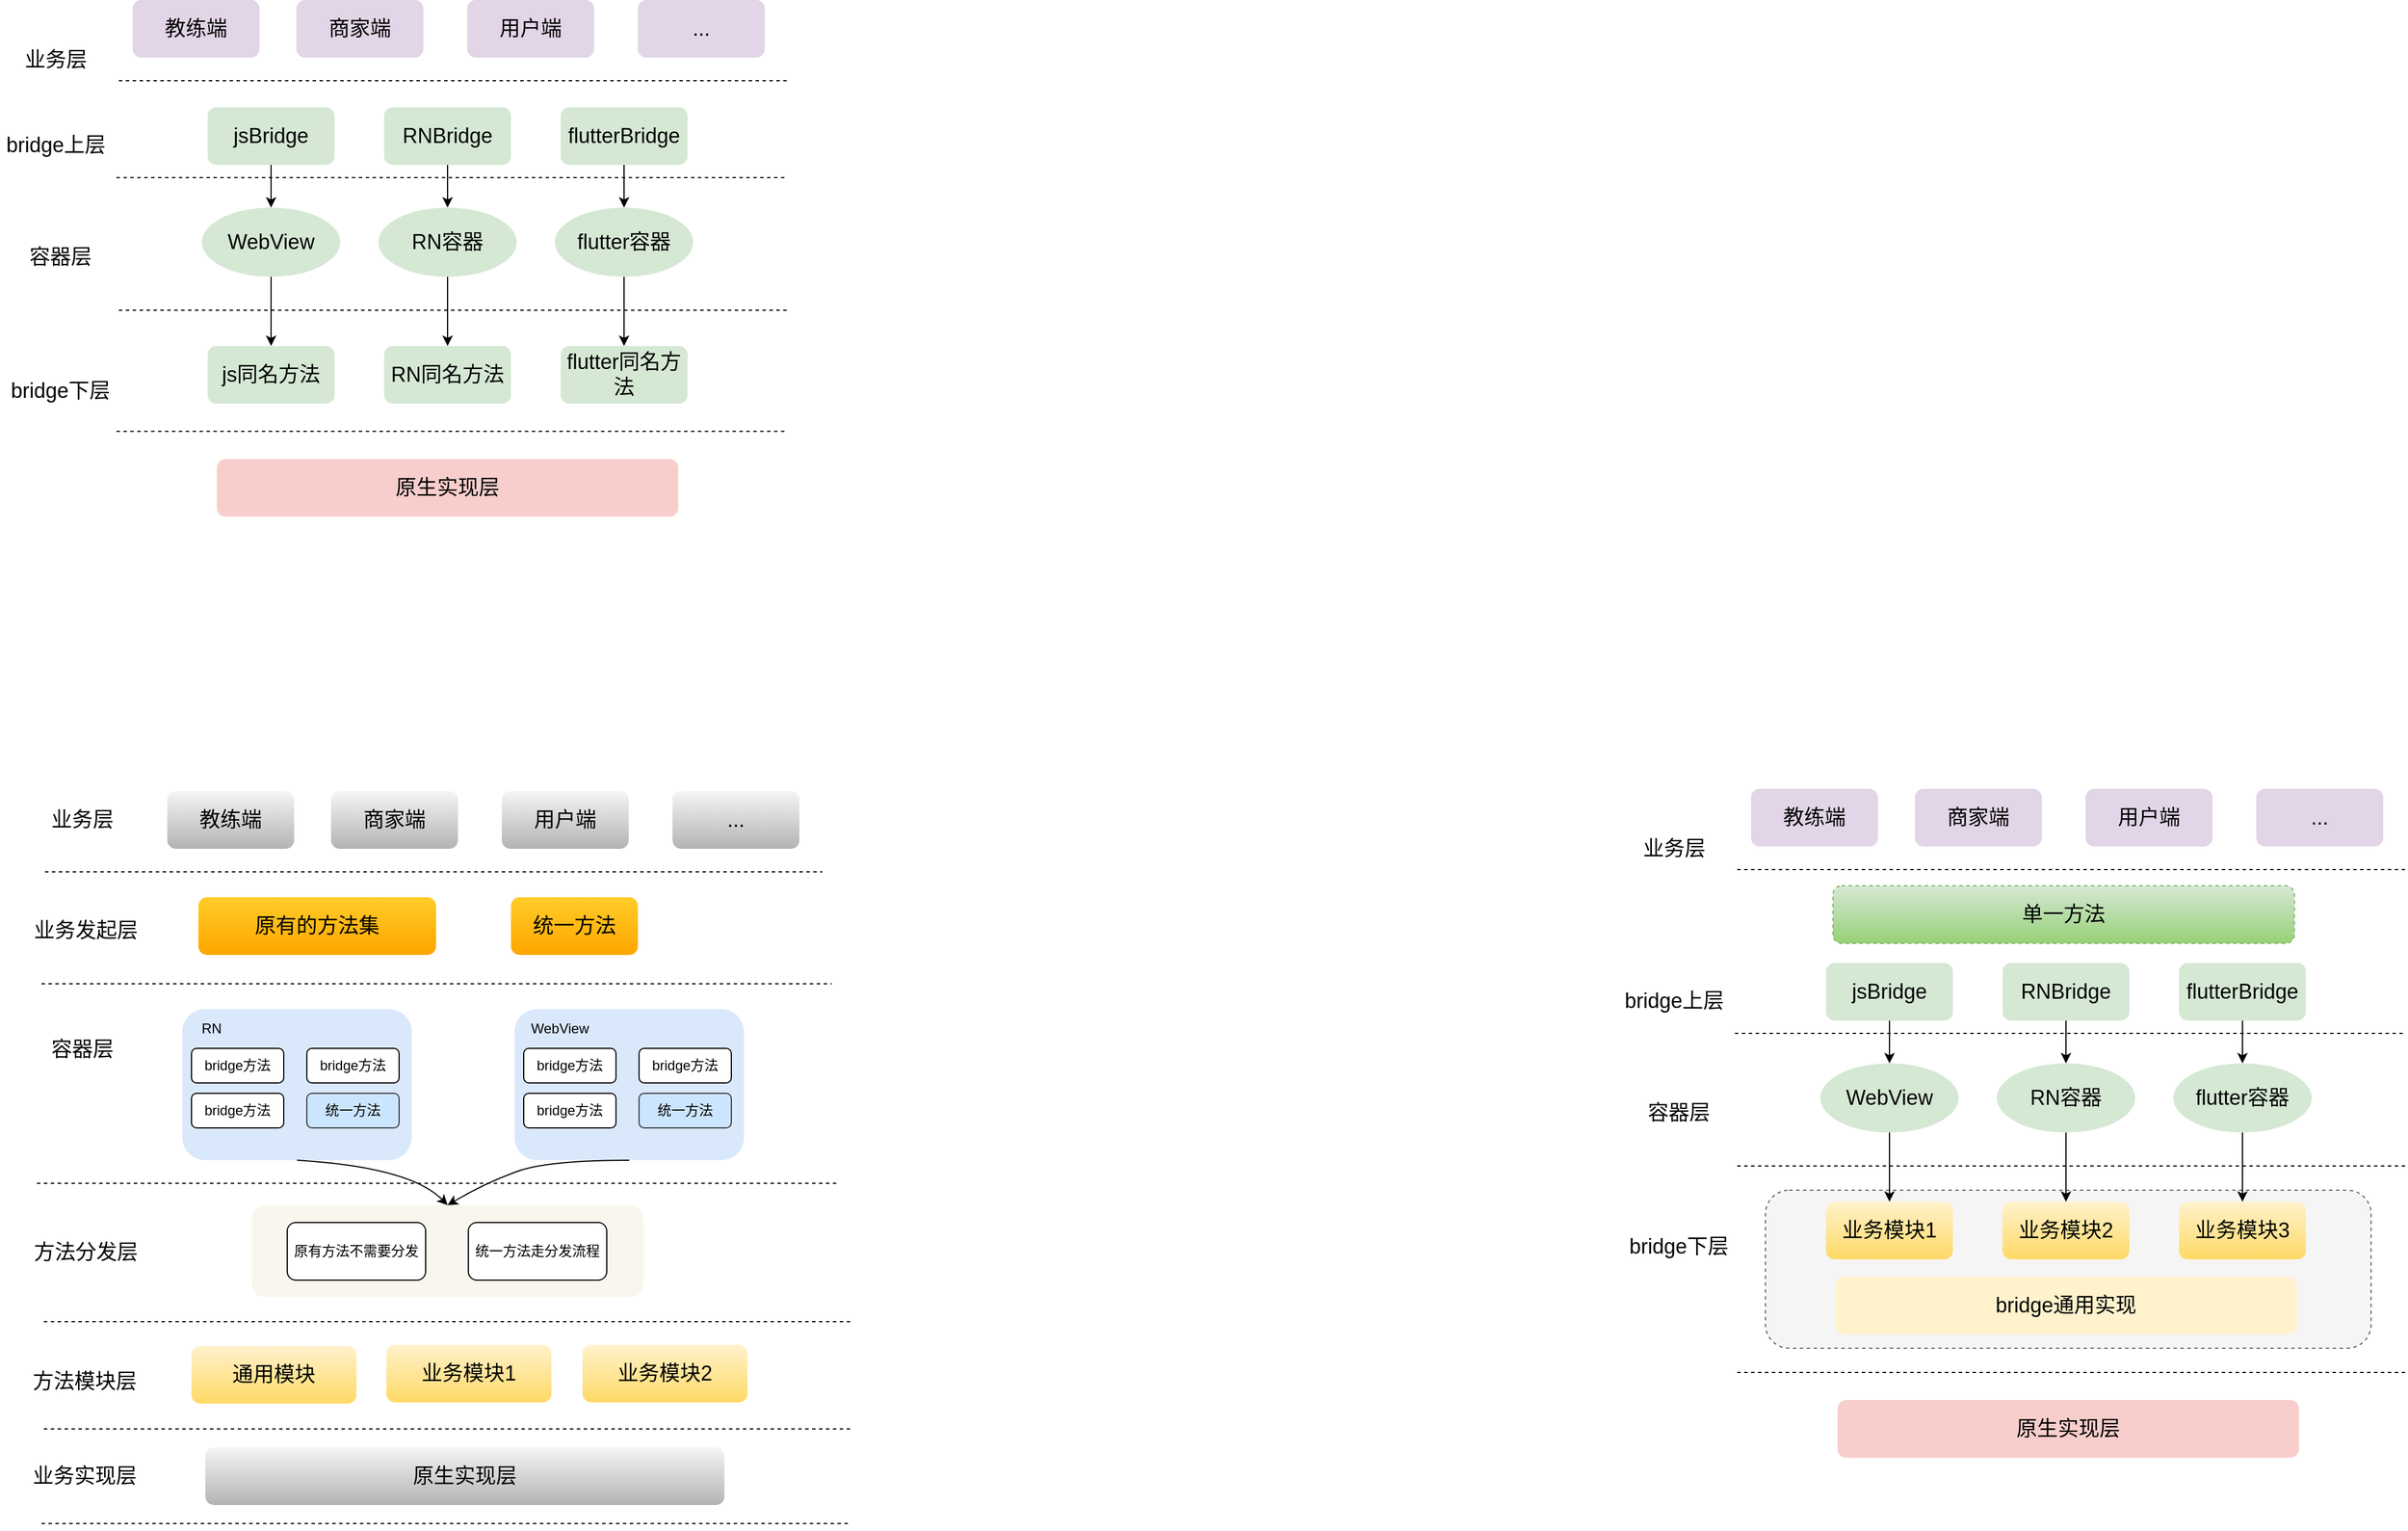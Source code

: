 <mxfile version="16.2.2" type="github" pages="3">
  <diagram id="u__dcUEoVm3xyo9EvBLi" name="第 1 页">
    <mxGraphModel dx="1186" dy="773" grid="0" gridSize="10" guides="1" tooltips="1" connect="1" arrows="1" fold="1" page="1" pageScale="1" pageWidth="3300" pageHeight="2339" math="0" shadow="0">
      <root>
        <mxCell id="0" />
        <mxCell id="1" parent="0" />
        <mxCell id="aqSKvSmFhZGV5VUTu-hm-1" value="" style="line;strokeWidth=1;html=1;dashed=1;" parent="1" vertex="1">
          <mxGeometry x="350" y="178" width="580" height="10" as="geometry" />
        </mxCell>
        <mxCell id="aqSKvSmFhZGV5VUTu-hm-2" value="业务层" style="text;html=1;align=center;verticalAlign=middle;resizable=0;points=[];autosize=1;strokeColor=none;fillColor=none;fontSize=18;" parent="1" vertex="1">
          <mxGeometry x="260" y="150" width="70" height="30" as="geometry" />
        </mxCell>
        <mxCell id="aqSKvSmFhZGV5VUTu-hm-4" value="教练端" style="rounded=1;whiteSpace=wrap;html=1;dashed=1;fontSize=18;strokeWidth=1;strokeColor=none;fillColor=#e1d5e7;" parent="1" vertex="1">
          <mxGeometry x="362" y="113" width="110" height="50" as="geometry" />
        </mxCell>
        <mxCell id="aqSKvSmFhZGV5VUTu-hm-7" value="商家端" style="rounded=1;whiteSpace=wrap;html=1;dashed=1;fontSize=18;strokeWidth=1;strokeColor=none;fillColor=#e1d5e7;" parent="1" vertex="1">
          <mxGeometry x="504" y="113" width="110" height="50" as="geometry" />
        </mxCell>
        <mxCell id="aqSKvSmFhZGV5VUTu-hm-8" value="用户端" style="rounded=1;whiteSpace=wrap;html=1;dashed=1;fontSize=18;strokeWidth=1;strokeColor=none;fillColor=#e1d5e7;" parent="1" vertex="1">
          <mxGeometry x="652" y="113" width="110" height="50" as="geometry" />
        </mxCell>
        <mxCell id="aqSKvSmFhZGV5VUTu-hm-11" value="..." style="rounded=1;whiteSpace=wrap;html=1;dashed=1;fontSize=18;strokeWidth=1;strokeColor=none;fillColor=#e1d5e7;" parent="1" vertex="1">
          <mxGeometry x="800" y="113" width="110" height="50" as="geometry" />
        </mxCell>
        <mxCell id="aqSKvSmFhZGV5VUTu-hm-12" value="bridge上层" style="text;html=1;align=center;verticalAlign=middle;resizable=0;points=[];autosize=1;strokeColor=none;fillColor=none;fontSize=18;" parent="1" vertex="1">
          <mxGeometry x="247" y="226" width="96" height="26" as="geometry" />
        </mxCell>
        <mxCell id="aqSKvSmFhZGV5VUTu-hm-13" value="" style="line;strokeWidth=1;html=1;dashed=1;" parent="1" vertex="1">
          <mxGeometry x="348" y="262" width="580" height="10" as="geometry" />
        </mxCell>
        <mxCell id="aqSKvSmFhZGV5VUTu-hm-23" value="" style="edgeStyle=orthogonalEdgeStyle;rounded=0;orthogonalLoop=1;jettySize=auto;html=1;fontSize=18;startArrow=none;startFill=0;" parent="1" source="aqSKvSmFhZGV5VUTu-hm-19" target="aqSKvSmFhZGV5VUTu-hm-22" edge="1">
          <mxGeometry relative="1" as="geometry" />
        </mxCell>
        <mxCell id="aqSKvSmFhZGV5VUTu-hm-19" value="jsBridge" style="rounded=1;whiteSpace=wrap;html=1;dashed=1;fontSize=18;strokeWidth=1;strokeColor=none;fillColor=#d5e8d4;" parent="1" vertex="1">
          <mxGeometry x="427" y="206" width="110" height="50" as="geometry" />
        </mxCell>
        <mxCell id="aqSKvSmFhZGV5VUTu-hm-26" value="" style="edgeStyle=orthogonalEdgeStyle;rounded=0;orthogonalLoop=1;jettySize=auto;html=1;fontSize=18;startArrow=none;startFill=0;" parent="1" source="aqSKvSmFhZGV5VUTu-hm-20" target="aqSKvSmFhZGV5VUTu-hm-25" edge="1">
          <mxGeometry relative="1" as="geometry" />
        </mxCell>
        <mxCell id="aqSKvSmFhZGV5VUTu-hm-20" value="RNBridge" style="rounded=1;whiteSpace=wrap;html=1;dashed=1;fontSize=18;strokeWidth=1;strokeColor=none;fillColor=#d5e8d4;" parent="1" vertex="1">
          <mxGeometry x="580" y="206" width="110" height="50" as="geometry" />
        </mxCell>
        <mxCell id="aqSKvSmFhZGV5VUTu-hm-28" value="" style="edgeStyle=orthogonalEdgeStyle;rounded=0;orthogonalLoop=1;jettySize=auto;html=1;fontSize=18;startArrow=none;startFill=0;" parent="1" source="aqSKvSmFhZGV5VUTu-hm-21" target="aqSKvSmFhZGV5VUTu-hm-27" edge="1">
          <mxGeometry relative="1" as="geometry" />
        </mxCell>
        <mxCell id="aqSKvSmFhZGV5VUTu-hm-21" value="flutterBridge" style="rounded=1;whiteSpace=wrap;html=1;dashed=1;fontSize=18;strokeWidth=1;strokeColor=none;fillColor=#d5e8d4;" parent="1" vertex="1">
          <mxGeometry x="733" y="206" width="110" height="50" as="geometry" />
        </mxCell>
        <mxCell id="aqSKvSmFhZGV5VUTu-hm-36" value="" style="edgeStyle=orthogonalEdgeStyle;rounded=0;orthogonalLoop=1;jettySize=auto;html=1;fontSize=18;startArrow=none;startFill=0;" parent="1" source="aqSKvSmFhZGV5VUTu-hm-22" target="aqSKvSmFhZGV5VUTu-hm-34" edge="1">
          <mxGeometry relative="1" as="geometry" />
        </mxCell>
        <mxCell id="aqSKvSmFhZGV5VUTu-hm-22" value="WebView" style="ellipse;whiteSpace=wrap;html=1;fontSize=18;fillColor=#d5e8d4;strokeColor=none;rounded=1;dashed=1;strokeWidth=1;" parent="1" vertex="1">
          <mxGeometry x="422" y="293" width="120" height="60" as="geometry" />
        </mxCell>
        <mxCell id="aqSKvSmFhZGV5VUTu-hm-42" value="" style="edgeStyle=orthogonalEdgeStyle;rounded=0;orthogonalLoop=1;jettySize=auto;html=1;fontSize=18;startArrow=none;startFill=0;" parent="1" source="aqSKvSmFhZGV5VUTu-hm-25" target="aqSKvSmFhZGV5VUTu-hm-39" edge="1">
          <mxGeometry relative="1" as="geometry" />
        </mxCell>
        <mxCell id="aqSKvSmFhZGV5VUTu-hm-25" value="RN容器" style="ellipse;whiteSpace=wrap;html=1;fontSize=18;fillColor=#d5e8d4;strokeColor=none;rounded=1;dashed=1;strokeWidth=1;" parent="1" vertex="1">
          <mxGeometry x="575" y="293" width="120" height="60" as="geometry" />
        </mxCell>
        <mxCell id="aqSKvSmFhZGV5VUTu-hm-44" value="" style="edgeStyle=orthogonalEdgeStyle;rounded=0;orthogonalLoop=1;jettySize=auto;html=1;fontSize=18;startArrow=none;startFill=0;" parent="1" source="aqSKvSmFhZGV5VUTu-hm-27" target="aqSKvSmFhZGV5VUTu-hm-43" edge="1">
          <mxGeometry relative="1" as="geometry" />
        </mxCell>
        <mxCell id="aqSKvSmFhZGV5VUTu-hm-27" value="flutter容器" style="ellipse;whiteSpace=wrap;html=1;fontSize=18;fillColor=#d5e8d4;strokeColor=none;rounded=1;dashed=1;strokeWidth=1;" parent="1" vertex="1">
          <mxGeometry x="728" y="293" width="120" height="60" as="geometry" />
        </mxCell>
        <mxCell id="aqSKvSmFhZGV5VUTu-hm-29" value="" style="line;strokeWidth=1;html=1;dashed=1;" parent="1" vertex="1">
          <mxGeometry x="350" y="377" width="580" height="10" as="geometry" />
        </mxCell>
        <mxCell id="aqSKvSmFhZGV5VUTu-hm-30" value="容器层" style="text;html=1;align=center;verticalAlign=middle;resizable=0;points=[];autosize=1;strokeColor=none;fillColor=none;fontSize=18;" parent="1" vertex="1">
          <mxGeometry x="267" y="323" width="64" height="26" as="geometry" />
        </mxCell>
        <mxCell id="aqSKvSmFhZGV5VUTu-hm-32" value="bridge下层" style="text;html=1;align=center;verticalAlign=middle;resizable=0;points=[];autosize=1;strokeColor=none;fillColor=none;fontSize=18;" parent="1" vertex="1">
          <mxGeometry x="251" y="439" width="96" height="26" as="geometry" />
        </mxCell>
        <mxCell id="aqSKvSmFhZGV5VUTu-hm-33" value="" style="line;strokeWidth=1;html=1;dashed=1;" parent="1" vertex="1">
          <mxGeometry x="348" y="482" width="580" height="10" as="geometry" />
        </mxCell>
        <mxCell id="aqSKvSmFhZGV5VUTu-hm-34" value="js同名方法" style="rounded=1;whiteSpace=wrap;html=1;dashed=1;fontSize=18;strokeWidth=1;strokeColor=none;fillColor=#d5e8d4;" parent="1" vertex="1">
          <mxGeometry x="427" y="413" width="110" height="50" as="geometry" />
        </mxCell>
        <mxCell id="aqSKvSmFhZGV5VUTu-hm-39" value="RN同名方法" style="rounded=1;whiteSpace=wrap;html=1;dashed=1;fontSize=18;strokeWidth=1;strokeColor=none;fillColor=#d5e8d4;" parent="1" vertex="1">
          <mxGeometry x="580" y="413" width="110" height="50" as="geometry" />
        </mxCell>
        <mxCell id="aqSKvSmFhZGV5VUTu-hm-43" value="flutter同名方法" style="rounded=1;whiteSpace=wrap;html=1;dashed=1;fontSize=18;strokeWidth=1;strokeColor=none;fillColor=#d5e8d4;" parent="1" vertex="1">
          <mxGeometry x="733" y="413" width="110" height="50" as="geometry" />
        </mxCell>
        <mxCell id="aqSKvSmFhZGV5VUTu-hm-45" value="原生实现层" style="rounded=1;whiteSpace=wrap;html=1;dashed=1;fontSize=18;strokeWidth=1;strokeColor=none;fillColor=#f8cecc;" parent="1" vertex="1">
          <mxGeometry x="435" y="511" width="400" height="50" as="geometry" />
        </mxCell>
        <mxCell id="aqSKvSmFhZGV5VUTu-hm-46" value="" style="line;strokeWidth=1;html=1;dashed=1;" parent="1" vertex="1">
          <mxGeometry x="286" y="864" width="674" height="10" as="geometry" />
        </mxCell>
        <mxCell id="aqSKvSmFhZGV5VUTu-hm-47" value="业务层" style="text;html=1;align=center;verticalAlign=middle;resizable=0;points=[];autosize=1;strokeColor=none;fillColor=none;fontSize=18;" parent="1" vertex="1">
          <mxGeometry x="283" y="809" width="70" height="30" as="geometry" />
        </mxCell>
        <mxCell id="aqSKvSmFhZGV5VUTu-hm-48" value="教练端" style="rounded=1;whiteSpace=wrap;html=1;dashed=1;fontSize=18;strokeWidth=1;strokeColor=none;fillColor=#f5f5f5;gradientColor=#b3b3b3;" parent="1" vertex="1">
          <mxGeometry x="392" y="799" width="110" height="50" as="geometry" />
        </mxCell>
        <mxCell id="aqSKvSmFhZGV5VUTu-hm-49" value="商家端" style="rounded=1;whiteSpace=wrap;html=1;dashed=1;fontSize=18;strokeWidth=1;strokeColor=none;fillColor=#f5f5f5;gradientColor=#b3b3b3;" parent="1" vertex="1">
          <mxGeometry x="534" y="799" width="110" height="50" as="geometry" />
        </mxCell>
        <mxCell id="aqSKvSmFhZGV5VUTu-hm-50" value="用户端" style="rounded=1;whiteSpace=wrap;html=1;dashed=1;fontSize=18;strokeWidth=1;strokeColor=none;fillColor=#f5f5f5;gradientColor=#b3b3b3;" parent="1" vertex="1">
          <mxGeometry x="682" y="799" width="110" height="50" as="geometry" />
        </mxCell>
        <mxCell id="aqSKvSmFhZGV5VUTu-hm-51" value="..." style="rounded=1;whiteSpace=wrap;html=1;dashed=1;fontSize=18;strokeWidth=1;strokeColor=none;fillColor=#f5f5f5;gradientColor=#b3b3b3;" parent="1" vertex="1">
          <mxGeometry x="830" y="799" width="110" height="50" as="geometry" />
        </mxCell>
        <mxCell id="aqSKvSmFhZGV5VUTu-hm-66" value="" style="line;strokeWidth=1;html=1;dashed=1;" parent="1" vertex="1">
          <mxGeometry x="279" y="1134" width="693" height="10" as="geometry" />
        </mxCell>
        <mxCell id="aqSKvSmFhZGV5VUTu-hm-69" value="" style="line;strokeWidth=1;html=1;dashed=1;" parent="1" vertex="1">
          <mxGeometry x="285" y="1254" width="700" height="10" as="geometry" />
        </mxCell>
        <mxCell id="7jIZpGiQkFUZXm-IQ5wy-1" value="" style="rounded=1;whiteSpace=wrap;html=1;dashed=1;fontSize=18;strokeWidth=1;fillColor=#f5f5f5;strokeColor=#666666;fontColor=#333333;" parent="1" vertex="1">
          <mxGeometry x="1777.5" y="1145" width="525" height="137" as="geometry" />
        </mxCell>
        <mxCell id="7jIZpGiQkFUZXm-IQ5wy-2" value="" style="line;strokeWidth=1;html=1;dashed=1;" parent="1" vertex="1">
          <mxGeometry x="1753" y="862" width="580" height="10" as="geometry" />
        </mxCell>
        <mxCell id="7jIZpGiQkFUZXm-IQ5wy-3" value="业务层" style="text;html=1;align=center;verticalAlign=middle;resizable=0;points=[];autosize=1;strokeColor=none;fillColor=none;fontSize=18;" parent="1" vertex="1">
          <mxGeometry x="1663" y="834" width="70" height="30" as="geometry" />
        </mxCell>
        <mxCell id="7jIZpGiQkFUZXm-IQ5wy-4" value="教练端" style="rounded=1;whiteSpace=wrap;html=1;dashed=1;fontSize=18;strokeWidth=1;strokeColor=none;fillColor=#e1d5e7;" parent="1" vertex="1">
          <mxGeometry x="1765" y="797" width="110" height="50" as="geometry" />
        </mxCell>
        <mxCell id="7jIZpGiQkFUZXm-IQ5wy-5" value="商家端" style="rounded=1;whiteSpace=wrap;html=1;dashed=1;fontSize=18;strokeWidth=1;strokeColor=none;fillColor=#e1d5e7;" parent="1" vertex="1">
          <mxGeometry x="1907" y="797" width="110" height="50" as="geometry" />
        </mxCell>
        <mxCell id="7jIZpGiQkFUZXm-IQ5wy-6" value="用户端" style="rounded=1;whiteSpace=wrap;html=1;dashed=1;fontSize=18;strokeWidth=1;strokeColor=none;fillColor=#e1d5e7;" parent="1" vertex="1">
          <mxGeometry x="2055" y="797" width="110" height="50" as="geometry" />
        </mxCell>
        <mxCell id="7jIZpGiQkFUZXm-IQ5wy-7" value="..." style="rounded=1;whiteSpace=wrap;html=1;dashed=1;fontSize=18;strokeWidth=1;strokeColor=none;fillColor=#e1d5e7;" parent="1" vertex="1">
          <mxGeometry x="2203" y="797" width="110" height="50" as="geometry" />
        </mxCell>
        <mxCell id="7jIZpGiQkFUZXm-IQ5wy-8" value="bridge上层" style="text;html=1;align=center;verticalAlign=middle;resizable=0;points=[];autosize=1;strokeColor=none;fillColor=none;fontSize=18;" parent="1" vertex="1">
          <mxGeometry x="1650" y="968" width="96" height="26" as="geometry" />
        </mxCell>
        <mxCell id="7jIZpGiQkFUZXm-IQ5wy-9" value="" style="line;strokeWidth=1;html=1;dashed=1;" parent="1" vertex="1">
          <mxGeometry x="1751" y="1004" width="580" height="10" as="geometry" />
        </mxCell>
        <mxCell id="7jIZpGiQkFUZXm-IQ5wy-10" value="" style="edgeStyle=orthogonalEdgeStyle;rounded=0;orthogonalLoop=1;jettySize=auto;html=1;fontSize=18;startArrow=none;startFill=0;" parent="1" source="7jIZpGiQkFUZXm-IQ5wy-11" target="7jIZpGiQkFUZXm-IQ5wy-17" edge="1">
          <mxGeometry relative="1" as="geometry" />
        </mxCell>
        <mxCell id="7jIZpGiQkFUZXm-IQ5wy-11" value="jsBridge" style="rounded=1;whiteSpace=wrap;html=1;dashed=1;fontSize=18;strokeWidth=1;strokeColor=none;fillColor=#d5e8d4;" parent="1" vertex="1">
          <mxGeometry x="1830" y="948" width="110" height="50" as="geometry" />
        </mxCell>
        <mxCell id="7jIZpGiQkFUZXm-IQ5wy-12" value="" style="edgeStyle=orthogonalEdgeStyle;rounded=0;orthogonalLoop=1;jettySize=auto;html=1;fontSize=18;startArrow=none;startFill=0;" parent="1" source="7jIZpGiQkFUZXm-IQ5wy-13" target="7jIZpGiQkFUZXm-IQ5wy-19" edge="1">
          <mxGeometry relative="1" as="geometry" />
        </mxCell>
        <mxCell id="7jIZpGiQkFUZXm-IQ5wy-13" value="RNBridge" style="rounded=1;whiteSpace=wrap;html=1;dashed=1;fontSize=18;strokeWidth=1;strokeColor=none;fillColor=#d5e8d4;" parent="1" vertex="1">
          <mxGeometry x="1983" y="948" width="110" height="50" as="geometry" />
        </mxCell>
        <mxCell id="7jIZpGiQkFUZXm-IQ5wy-14" value="" style="edgeStyle=orthogonalEdgeStyle;rounded=0;orthogonalLoop=1;jettySize=auto;html=1;fontSize=18;startArrow=none;startFill=0;" parent="1" source="7jIZpGiQkFUZXm-IQ5wy-15" target="7jIZpGiQkFUZXm-IQ5wy-21" edge="1">
          <mxGeometry relative="1" as="geometry" />
        </mxCell>
        <mxCell id="7jIZpGiQkFUZXm-IQ5wy-15" value="flutterBridge" style="rounded=1;whiteSpace=wrap;html=1;dashed=1;fontSize=18;strokeWidth=1;strokeColor=none;fillColor=#d5e8d4;" parent="1" vertex="1">
          <mxGeometry x="2136" y="948" width="110" height="50" as="geometry" />
        </mxCell>
        <mxCell id="7jIZpGiQkFUZXm-IQ5wy-16" value="" style="edgeStyle=orthogonalEdgeStyle;rounded=0;orthogonalLoop=1;jettySize=auto;html=1;fontSize=18;startArrow=none;startFill=0;" parent="1" source="7jIZpGiQkFUZXm-IQ5wy-17" target="7jIZpGiQkFUZXm-IQ5wy-26" edge="1">
          <mxGeometry relative="1" as="geometry" />
        </mxCell>
        <mxCell id="7jIZpGiQkFUZXm-IQ5wy-17" value="WebView" style="ellipse;whiteSpace=wrap;html=1;fontSize=18;fillColor=#d5e8d4;strokeColor=none;rounded=1;dashed=1;strokeWidth=1;" parent="1" vertex="1">
          <mxGeometry x="1825" y="1035" width="120" height="60" as="geometry" />
        </mxCell>
        <mxCell id="7jIZpGiQkFUZXm-IQ5wy-18" value="" style="edgeStyle=orthogonalEdgeStyle;rounded=0;orthogonalLoop=1;jettySize=auto;html=1;fontSize=18;startArrow=none;startFill=0;" parent="1" source="7jIZpGiQkFUZXm-IQ5wy-19" target="7jIZpGiQkFUZXm-IQ5wy-27" edge="1">
          <mxGeometry relative="1" as="geometry" />
        </mxCell>
        <mxCell id="7jIZpGiQkFUZXm-IQ5wy-19" value="RN容器" style="ellipse;whiteSpace=wrap;html=1;fontSize=18;fillColor=#d5e8d4;strokeColor=none;rounded=1;dashed=1;strokeWidth=1;" parent="1" vertex="1">
          <mxGeometry x="1978" y="1035" width="120" height="60" as="geometry" />
        </mxCell>
        <mxCell id="7jIZpGiQkFUZXm-IQ5wy-20" value="" style="edgeStyle=orthogonalEdgeStyle;rounded=0;orthogonalLoop=1;jettySize=auto;html=1;fontSize=18;startArrow=none;startFill=0;" parent="1" source="7jIZpGiQkFUZXm-IQ5wy-21" target="7jIZpGiQkFUZXm-IQ5wy-28" edge="1">
          <mxGeometry relative="1" as="geometry" />
        </mxCell>
        <mxCell id="7jIZpGiQkFUZXm-IQ5wy-21" value="flutter容器" style="ellipse;whiteSpace=wrap;html=1;fontSize=18;fillColor=#d5e8d4;strokeColor=none;rounded=1;dashed=1;strokeWidth=1;" parent="1" vertex="1">
          <mxGeometry x="2131" y="1035" width="120" height="60" as="geometry" />
        </mxCell>
        <mxCell id="7jIZpGiQkFUZXm-IQ5wy-22" value="" style="line;strokeWidth=1;html=1;dashed=1;" parent="1" vertex="1">
          <mxGeometry x="1753" y="1119" width="580" height="10" as="geometry" />
        </mxCell>
        <mxCell id="7jIZpGiQkFUZXm-IQ5wy-23" value="容器层" style="text;html=1;align=center;verticalAlign=middle;resizable=0;points=[];autosize=1;strokeColor=none;fillColor=none;fontSize=18;" parent="1" vertex="1">
          <mxGeometry x="1670" y="1065" width="64" height="26" as="geometry" />
        </mxCell>
        <mxCell id="7jIZpGiQkFUZXm-IQ5wy-24" value="bridge下层" style="text;html=1;align=center;verticalAlign=middle;resizable=0;points=[];autosize=1;strokeColor=none;fillColor=none;fontSize=18;" parent="1" vertex="1">
          <mxGeometry x="1654" y="1181" width="96" height="26" as="geometry" />
        </mxCell>
        <mxCell id="7jIZpGiQkFUZXm-IQ5wy-25" value="" style="line;strokeWidth=1;html=1;dashed=1;" parent="1" vertex="1">
          <mxGeometry x="1753" y="1298" width="580" height="10" as="geometry" />
        </mxCell>
        <mxCell id="7jIZpGiQkFUZXm-IQ5wy-26" value="业务模块1" style="rounded=1;whiteSpace=wrap;html=1;dashed=1;fontSize=18;strokeWidth=1;strokeColor=none;fillColor=#fff2cc;gradientColor=#ffd966;" parent="1" vertex="1">
          <mxGeometry x="1830" y="1155" width="110" height="50" as="geometry" />
        </mxCell>
        <mxCell id="7jIZpGiQkFUZXm-IQ5wy-27" value="业务模块2" style="rounded=1;whiteSpace=wrap;html=1;dashed=1;fontSize=18;strokeWidth=1;strokeColor=none;fillColor=#fff2cc;gradientColor=#ffd966;" parent="1" vertex="1">
          <mxGeometry x="1983" y="1155" width="110" height="50" as="geometry" />
        </mxCell>
        <mxCell id="7jIZpGiQkFUZXm-IQ5wy-28" value="业务模块3" style="rounded=1;whiteSpace=wrap;html=1;dashed=1;fontSize=18;strokeWidth=1;strokeColor=none;fillColor=#fff2cc;gradientColor=#ffd966;" parent="1" vertex="1">
          <mxGeometry x="2136" y="1155" width="110" height="50" as="geometry" />
        </mxCell>
        <mxCell id="7jIZpGiQkFUZXm-IQ5wy-29" value="原生实现层" style="rounded=1;whiteSpace=wrap;html=1;dashed=1;fontSize=18;strokeWidth=1;strokeColor=none;fillColor=#f8cecc;" parent="1" vertex="1">
          <mxGeometry x="1840" y="1327" width="400" height="50" as="geometry" />
        </mxCell>
        <mxCell id="7jIZpGiQkFUZXm-IQ5wy-30" value="bridge通用实现" style="rounded=1;whiteSpace=wrap;html=1;dashed=1;fontSize=18;strokeWidth=1;strokeColor=none;fillColor=#fff2cc;" parent="1" vertex="1">
          <mxGeometry x="1838" y="1220" width="400" height="50" as="geometry" />
        </mxCell>
        <mxCell id="7jIZpGiQkFUZXm-IQ5wy-32" value="单一方法" style="rounded=1;whiteSpace=wrap;html=1;dashed=1;fontSize=18;strokeWidth=1;strokeColor=#82b366;fillColor=#d5e8d4;gradientColor=#97d077;" parent="1" vertex="1">
          <mxGeometry x="1836" y="881" width="400" height="50" as="geometry" />
        </mxCell>
        <mxCell id="WknQuuJO2jkxK-Vl2QQx-2" value="" style="line;strokeWidth=1;html=1;dashed=1;" vertex="1" parent="1">
          <mxGeometry x="283" y="961" width="685" height="10" as="geometry" />
        </mxCell>
        <mxCell id="WknQuuJO2jkxK-Vl2QQx-6" value="业务发起层" style="text;html=1;align=center;verticalAlign=middle;resizable=0;points=[];autosize=1;strokeColor=none;fillColor=none;fontSize=18;" vertex="1" parent="1">
          <mxGeometry x="271" y="907" width="100" height="26" as="geometry" />
        </mxCell>
        <mxCell id="WknQuuJO2jkxK-Vl2QQx-9" value="原有的方法集" style="rounded=1;whiteSpace=wrap;html=1;dashed=1;fontSize=18;strokeWidth=1;strokeColor=none;fillColor=#ffcd28;gradientColor=#ffa500;" vertex="1" parent="1">
          <mxGeometry x="419" y="891" width="206" height="50" as="geometry" />
        </mxCell>
        <mxCell id="WknQuuJO2jkxK-Vl2QQx-10" value="统一方法" style="rounded=1;whiteSpace=wrap;html=1;dashed=1;fontSize=18;strokeWidth=1;strokeColor=none;fillColor=#ffcd28;gradientColor=#ffa500;" vertex="1" parent="1">
          <mxGeometry x="690" y="891" width="110" height="50" as="geometry" />
        </mxCell>
        <mxCell id="WknQuuJO2jkxK-Vl2QQx-11" value="容器层" style="text;html=1;align=center;verticalAlign=middle;resizable=0;points=[];autosize=1;strokeColor=none;fillColor=none;fontSize=18;" vertex="1" parent="1">
          <mxGeometry x="286" y="1010" width="64" height="26" as="geometry" />
        </mxCell>
        <mxCell id="WknQuuJO2jkxK-Vl2QQx-12" value="" style="rounded=1;whiteSpace=wrap;html=1;dashed=1;fillColor=#dae8fc;strokeColor=none;" vertex="1" parent="1">
          <mxGeometry x="405" y="988" width="199" height="131" as="geometry" />
        </mxCell>
        <mxCell id="WknQuuJO2jkxK-Vl2QQx-13" value="RN" style="text;html=1;align=center;verticalAlign=middle;resizable=0;points=[];autosize=1;strokeColor=none;fillColor=none;" vertex="1" parent="1">
          <mxGeometry x="416" y="996" width="27" height="18" as="geometry" />
        </mxCell>
        <mxCell id="WknQuuJO2jkxK-Vl2QQx-14" value="bridge方法" style="rounded=1;whiteSpace=wrap;html=1;" vertex="1" parent="1">
          <mxGeometry x="413" y="1022" width="80" height="30" as="geometry" />
        </mxCell>
        <mxCell id="WknQuuJO2jkxK-Vl2QQx-15" value="bridge方法" style="rounded=1;whiteSpace=wrap;html=1;" vertex="1" parent="1">
          <mxGeometry x="413" y="1061" width="80" height="30" as="geometry" />
        </mxCell>
        <mxCell id="WknQuuJO2jkxK-Vl2QQx-16" value="bridge方法" style="rounded=1;whiteSpace=wrap;html=1;" vertex="1" parent="1">
          <mxGeometry x="513" y="1022" width="80" height="30" as="geometry" />
        </mxCell>
        <mxCell id="WknQuuJO2jkxK-Vl2QQx-17" value="统一方法" style="rounded=1;whiteSpace=wrap;html=1;fillColor=#cce5ff;strokeColor=#36393d;" vertex="1" parent="1">
          <mxGeometry x="513" y="1061" width="80" height="30" as="geometry" />
        </mxCell>
        <mxCell id="WknQuuJO2jkxK-Vl2QQx-25" value="" style="rounded=1;whiteSpace=wrap;html=1;dashed=1;fillColor=#dae8fc;strokeColor=none;" vertex="1" parent="1">
          <mxGeometry x="693" y="988" width="199" height="131" as="geometry" />
        </mxCell>
        <mxCell id="WknQuuJO2jkxK-Vl2QQx-26" value="WebView" style="text;html=1;align=center;verticalAlign=middle;resizable=0;points=[];autosize=1;strokeColor=none;fillColor=none;" vertex="1" parent="1">
          <mxGeometry x="702" y="996" width="60" height="18" as="geometry" />
        </mxCell>
        <mxCell id="WknQuuJO2jkxK-Vl2QQx-27" value="bridge方法" style="rounded=1;whiteSpace=wrap;html=1;" vertex="1" parent="1">
          <mxGeometry x="701" y="1022" width="80" height="30" as="geometry" />
        </mxCell>
        <mxCell id="WknQuuJO2jkxK-Vl2QQx-28" value="bridge方法" style="rounded=1;whiteSpace=wrap;html=1;" vertex="1" parent="1">
          <mxGeometry x="701" y="1061" width="80" height="30" as="geometry" />
        </mxCell>
        <mxCell id="WknQuuJO2jkxK-Vl2QQx-29" value="bridge方法" style="rounded=1;whiteSpace=wrap;html=1;" vertex="1" parent="1">
          <mxGeometry x="801" y="1022" width="80" height="30" as="geometry" />
        </mxCell>
        <mxCell id="WknQuuJO2jkxK-Vl2QQx-30" value="统一方法" style="rounded=1;whiteSpace=wrap;html=1;fillColor=#cce5ff;strokeColor=#36393d;" vertex="1" parent="1">
          <mxGeometry x="801" y="1061" width="80" height="30" as="geometry" />
        </mxCell>
        <mxCell id="WknQuuJO2jkxK-Vl2QQx-31" value="方法分发层" style="text;html=1;align=center;verticalAlign=middle;resizable=0;points=[];autosize=1;strokeColor=none;fillColor=none;fontSize=18;" vertex="1" parent="1">
          <mxGeometry x="271" y="1186" width="100" height="26" as="geometry" />
        </mxCell>
        <mxCell id="WknQuuJO2jkxK-Vl2QQx-34" value="" style="rounded=1;whiteSpace=wrap;html=1;fillColor=#f9f7ed;strokeColor=none;" vertex="1" parent="1">
          <mxGeometry x="465" y="1158" width="340" height="80" as="geometry" />
        </mxCell>
        <mxCell id="WknQuuJO2jkxK-Vl2QQx-35" value="原有方法不需要分发" style="rounded=1;whiteSpace=wrap;html=1;" vertex="1" parent="1">
          <mxGeometry x="496" y="1173" width="120" height="50" as="geometry" />
        </mxCell>
        <mxCell id="WknQuuJO2jkxK-Vl2QQx-37" value="" style="curved=1;endArrow=classic;html=1;rounded=0;strokeColor=#000000;exitX=0.5;exitY=1;exitDx=0;exitDy=0;entryX=0.5;entryY=0;entryDx=0;entryDy=0;" edge="1" parent="1" source="WknQuuJO2jkxK-Vl2QQx-12" target="WknQuuJO2jkxK-Vl2QQx-34">
          <mxGeometry width="50" height="50" relative="1" as="geometry">
            <mxPoint x="577" y="1216" as="sourcePoint" />
            <mxPoint x="627" y="1166" as="targetPoint" />
            <Array as="points">
              <mxPoint x="603" y="1125" />
            </Array>
          </mxGeometry>
        </mxCell>
        <mxCell id="WknQuuJO2jkxK-Vl2QQx-39" value="" style="curved=1;endArrow=classic;html=1;rounded=0;strokeColor=#000000;exitX=0.5;exitY=1;exitDx=0;exitDy=0;entryX=0.5;entryY=0;entryDx=0;entryDy=0;" edge="1" parent="1" source="WknQuuJO2jkxK-Vl2QQx-25" target="WknQuuJO2jkxK-Vl2QQx-34">
          <mxGeometry width="50" height="50" relative="1" as="geometry">
            <mxPoint x="577" y="1216" as="sourcePoint" />
            <mxPoint x="627" y="1166" as="targetPoint" />
            <Array as="points">
              <mxPoint x="722" y="1119" />
              <mxPoint x="667" y="1139" />
            </Array>
          </mxGeometry>
        </mxCell>
        <mxCell id="WknQuuJO2jkxK-Vl2QQx-40" value="统一方法走分发流程" style="rounded=1;whiteSpace=wrap;html=1;" vertex="1" parent="1">
          <mxGeometry x="653" y="1173" width="120" height="50" as="geometry" />
        </mxCell>
        <mxCell id="WknQuuJO2jkxK-Vl2QQx-41" value="方法模块层" style="text;html=1;align=center;verticalAlign=middle;resizable=0;points=[];autosize=1;strokeColor=none;fillColor=none;fontSize=18;" vertex="1" parent="1">
          <mxGeometry x="270" y="1298" width="100" height="26" as="geometry" />
        </mxCell>
        <mxCell id="WknQuuJO2jkxK-Vl2QQx-44" value="通用模块" style="rounded=1;whiteSpace=wrap;html=1;dashed=1;fontSize=18;strokeWidth=1;strokeColor=none;fillColor=#fff2cc;gradientColor=#ffd966;" vertex="1" parent="1">
          <mxGeometry x="413" y="1280" width="143" height="50" as="geometry" />
        </mxCell>
        <mxCell id="WknQuuJO2jkxK-Vl2QQx-45" value="业务模块1" style="rounded=1;whiteSpace=wrap;html=1;dashed=1;fontSize=18;strokeWidth=1;strokeColor=none;fillColor=#fff2cc;gradientColor=#ffd966;" vertex="1" parent="1">
          <mxGeometry x="582" y="1279" width="143" height="50" as="geometry" />
        </mxCell>
        <mxCell id="WknQuuJO2jkxK-Vl2QQx-46" value="业务模块2" style="rounded=1;whiteSpace=wrap;html=1;dashed=1;fontSize=18;strokeWidth=1;strokeColor=none;fillColor=#fff2cc;gradientColor=#ffd966;" vertex="1" parent="1">
          <mxGeometry x="752" y="1279" width="143" height="50" as="geometry" />
        </mxCell>
        <mxCell id="WknQuuJO2jkxK-Vl2QQx-47" value="" style="line;strokeWidth=1;html=1;dashed=1;" vertex="1" parent="1">
          <mxGeometry x="285" y="1347" width="700" height="10" as="geometry" />
        </mxCell>
        <mxCell id="WknQuuJO2jkxK-Vl2QQx-48" value="业务实现层" style="text;html=1;align=center;verticalAlign=middle;resizable=0;points=[];autosize=1;strokeColor=none;fillColor=none;fontSize=18;" vertex="1" parent="1">
          <mxGeometry x="270" y="1380" width="100" height="26" as="geometry" />
        </mxCell>
        <mxCell id="WknQuuJO2jkxK-Vl2QQx-49" value="" style="line;strokeWidth=1;html=1;dashed=1;" vertex="1" parent="1">
          <mxGeometry x="283" y="1429" width="700" height="10" as="geometry" />
        </mxCell>
        <mxCell id="WknQuuJO2jkxK-Vl2QQx-50" value="原生实现层" style="rounded=1;whiteSpace=wrap;html=1;fontSize=18;strokeWidth=1;strokeColor=none;fillColor=#f5f5f5;gradientColor=#b3b3b3;" vertex="1" parent="1">
          <mxGeometry x="425" y="1368" width="450" height="50" as="geometry" />
        </mxCell>
      </root>
    </mxGraphModel>
  </diagram>
  <diagram id="Z1L21hP19Qhgv_iIZ9a_" name="第 2 页">
    <mxGraphModel dx="1186" dy="773" grid="0" gridSize="10" guides="1" tooltips="1" connect="1" arrows="1" fold="1" page="1" pageScale="1" pageWidth="3300" pageHeight="2339" math="0" shadow="0">
      <root>
        <mxCell id="bEC-xD6dw51jqHywUA81-0" />
        <mxCell id="bEC-xD6dw51jqHywUA81-1" parent="bEC-xD6dw51jqHywUA81-0" />
        <mxCell id="bEC-xD6dw51jqHywUA81-6" value="" style="edgeStyle=orthogonalEdgeStyle;rounded=0;orthogonalLoop=1;jettySize=auto;html=1;fontSize=18;startArrow=none;startFill=0;" parent="bEC-xD6dw51jqHywUA81-1" source="bEC-xD6dw51jqHywUA81-2" target="bEC-xD6dw51jqHywUA81-5" edge="1">
          <mxGeometry relative="1" as="geometry" />
        </mxCell>
        <mxCell id="bEC-xD6dw51jqHywUA81-2" value="前端调用" style="strokeWidth=1;html=1;shape=mxgraph.flowchart.start_1;whiteSpace=wrap;glass=0;fontSize=18;perimeterSpacing=0;" parent="bEC-xD6dw51jqHywUA81-1" vertex="1">
          <mxGeometry x="485" y="88" width="100" height="60" as="geometry" />
        </mxCell>
        <mxCell id="HszFtjOzmJFsLadkfQ3V-1" value="" style="edgeStyle=orthogonalEdgeStyle;rounded=0;orthogonalLoop=1;jettySize=auto;html=1;fontSize=18;startArrow=none;startFill=0;" parent="bEC-xD6dw51jqHywUA81-1" source="bEC-xD6dw51jqHywUA81-5" target="HszFtjOzmJFsLadkfQ3V-0" edge="1">
          <mxGeometry relative="1" as="geometry" />
        </mxCell>
        <mxCell id="bEC-xD6dw51jqHywUA81-5" value="bridge方法" style="whiteSpace=wrap;html=1;fontSize=18;strokeWidth=1;glass=0;rounded=1;" parent="bEC-xD6dw51jqHywUA81-1" vertex="1">
          <mxGeometry x="480" y="206" width="110" height="50" as="geometry" />
        </mxCell>
        <mxCell id="HszFtjOzmJFsLadkfQ3V-3" value="" style="edgeStyle=orthogonalEdgeStyle;rounded=0;orthogonalLoop=1;jettySize=auto;html=1;fontSize=18;startArrow=none;startFill=0;" parent="bEC-xD6dw51jqHywUA81-1" source="HszFtjOzmJFsLadkfQ3V-0" target="HszFtjOzmJFsLadkfQ3V-2" edge="1">
          <mxGeometry relative="1" as="geometry" />
        </mxCell>
        <mxCell id="HszFtjOzmJFsLadkfQ3V-0" value="本地解析" style="whiteSpace=wrap;html=1;fontSize=18;strokeWidth=1;glass=0;rounded=1;" parent="bEC-xD6dw51jqHywUA81-1" vertex="1">
          <mxGeometry x="475" y="331" width="120" height="60" as="geometry" />
        </mxCell>
        <mxCell id="HszFtjOzmJFsLadkfQ3V-5" value="否" style="edgeStyle=orthogonalEdgeStyle;rounded=0;orthogonalLoop=1;jettySize=auto;html=1;fontSize=18;startArrow=none;startFill=0;" parent="bEC-xD6dw51jqHywUA81-1" source="HszFtjOzmJFsLadkfQ3V-2" target="HszFtjOzmJFsLadkfQ3V-4" edge="1">
          <mxGeometry relative="1" as="geometry" />
        </mxCell>
        <mxCell id="HszFtjOzmJFsLadkfQ3V-8" value="" style="edgeStyle=orthogonalEdgeStyle;rounded=0;orthogonalLoop=1;jettySize=auto;html=1;fontSize=18;startArrow=none;startFill=0;" parent="bEC-xD6dw51jqHywUA81-1" source="HszFtjOzmJFsLadkfQ3V-2" target="HszFtjOzmJFsLadkfQ3V-7" edge="1">
          <mxGeometry relative="1" as="geometry" />
        </mxCell>
        <mxCell id="HszFtjOzmJFsLadkfQ3V-2" value="模块是否注册" style="rhombus;whiteSpace=wrap;html=1;fontSize=18;strokeWidth=1;glass=0;rounded=1;" parent="bEC-xD6dw51jqHywUA81-1" vertex="1">
          <mxGeometry x="475" y="435" width="121" height="80" as="geometry" />
        </mxCell>
        <mxCell id="HszFtjOzmJFsLadkfQ3V-6" style="edgeStyle=orthogonalEdgeStyle;rounded=0;orthogonalLoop=1;jettySize=auto;html=1;exitX=0.5;exitY=0;exitDx=0;exitDy=0;entryX=0;entryY=0.5;entryDx=0;entryDy=0;entryPerimeter=0;fontSize=18;startArrow=none;startFill=0;" parent="bEC-xD6dw51jqHywUA81-1" source="HszFtjOzmJFsLadkfQ3V-4" target="bEC-xD6dw51jqHywUA81-2" edge="1">
          <mxGeometry relative="1" as="geometry" />
        </mxCell>
        <mxCell id="HszFtjOzmJFsLadkfQ3V-4" value="调用失败" style="rounded=1;whiteSpace=wrap;html=1;fontSize=18;strokeWidth=1;glass=0;" parent="bEC-xD6dw51jqHywUA81-1" vertex="1">
          <mxGeometry x="274.5" y="445" width="120" height="60" as="geometry" />
        </mxCell>
        <mxCell id="HszFtjOzmJFsLadkfQ3V-9" style="edgeStyle=orthogonalEdgeStyle;rounded=0;orthogonalLoop=1;jettySize=auto;html=1;exitX=0;exitY=0.5;exitDx=0;exitDy=0;entryX=0.5;entryY=1;entryDx=0;entryDy=0;fontSize=18;startArrow=none;startFill=0;" parent="bEC-xD6dw51jqHywUA81-1" source="HszFtjOzmJFsLadkfQ3V-7" target="HszFtjOzmJFsLadkfQ3V-4" edge="1">
          <mxGeometry relative="1" as="geometry" />
        </mxCell>
        <mxCell id="HszFtjOzmJFsLadkfQ3V-10" value="否" style="edgeLabel;html=1;align=center;verticalAlign=middle;resizable=0;points=[];fontSize=18;" parent="HszFtjOzmJFsLadkfQ3V-9" vertex="1" connectable="0">
          <mxGeometry x="-0.484" relative="1" as="geometry">
            <mxPoint as="offset" />
          </mxGeometry>
        </mxCell>
        <mxCell id="QDsG2CtLXRGqELhrLL63-1" value="" style="edgeStyle=orthogonalEdgeStyle;rounded=0;orthogonalLoop=1;jettySize=auto;html=1;fontSize=18;startArrow=none;startFill=0;" parent="bEC-xD6dw51jqHywUA81-1" source="HszFtjOzmJFsLadkfQ3V-7" target="QDsG2CtLXRGqELhrLL63-0" edge="1">
          <mxGeometry relative="1" as="geometry" />
        </mxCell>
        <mxCell id="QDsG2CtLXRGqELhrLL63-2" value="是" style="edgeLabel;html=1;align=center;verticalAlign=middle;resizable=0;points=[];fontSize=18;" parent="QDsG2CtLXRGqELhrLL63-1" vertex="1" connectable="0">
          <mxGeometry x="-0.333" relative="1" as="geometry">
            <mxPoint as="offset" />
          </mxGeometry>
        </mxCell>
        <mxCell id="HszFtjOzmJFsLadkfQ3V-7" value="方法是否注册" style="rhombus;whiteSpace=wrap;html=1;fontSize=18;strokeWidth=1;glass=0;rounded=1;" parent="bEC-xD6dw51jqHywUA81-1" vertex="1">
          <mxGeometry x="470.25" y="594" width="129.5" height="80" as="geometry" />
        </mxCell>
        <mxCell id="QDsG2CtLXRGqELhrLL63-4" value="" style="edgeStyle=orthogonalEdgeStyle;rounded=0;orthogonalLoop=1;jettySize=auto;html=1;fontSize=18;startArrow=none;startFill=0;" parent="bEC-xD6dw51jqHywUA81-1" source="QDsG2CtLXRGqELhrLL63-0" target="QDsG2CtLXRGqELhrLL63-3" edge="1">
          <mxGeometry relative="1" as="geometry" />
        </mxCell>
        <mxCell id="QDsG2CtLXRGqELhrLL63-0" value="参数解析" style="whiteSpace=wrap;html=1;fontSize=18;strokeWidth=1;glass=0;rounded=1;" parent="bEC-xD6dw51jqHywUA81-1" vertex="1">
          <mxGeometry x="684.5" y="604" width="120" height="60" as="geometry" />
        </mxCell>
        <mxCell id="QDsG2CtLXRGqELhrLL63-6" value="" style="edgeStyle=orthogonalEdgeStyle;rounded=0;orthogonalLoop=1;jettySize=auto;html=1;fontSize=18;startArrow=none;startFill=0;" parent="bEC-xD6dw51jqHywUA81-1" source="QDsG2CtLXRGqELhrLL63-3" target="QDsG2CtLXRGqELhrLL63-5" edge="1">
          <mxGeometry relative="1" as="geometry" />
        </mxCell>
        <mxCell id="QDsG2CtLXRGqELhrLL63-3" value="调用原生方法" style="whiteSpace=wrap;html=1;fontSize=18;strokeWidth=1;glass=0;rounded=1;" parent="bEC-xD6dw51jqHywUA81-1" vertex="1">
          <mxGeometry x="884.5" y="604" width="120" height="60" as="geometry" />
        </mxCell>
        <mxCell id="QDsG2CtLXRGqELhrLL63-7" style="edgeStyle=orthogonalEdgeStyle;rounded=0;orthogonalLoop=1;jettySize=auto;html=1;exitX=0.5;exitY=0;exitDx=0;exitDy=0;entryX=1;entryY=0.5;entryDx=0;entryDy=0;entryPerimeter=0;fontSize=18;startArrow=none;startFill=0;" parent="bEC-xD6dw51jqHywUA81-1" source="QDsG2CtLXRGqELhrLL63-5" target="bEC-xD6dw51jqHywUA81-2" edge="1">
          <mxGeometry relative="1" as="geometry" />
        </mxCell>
        <mxCell id="QDsG2CtLXRGqELhrLL63-8" value="是" style="edgeLabel;html=1;align=center;verticalAlign=middle;resizable=0;points=[];fontSize=18;" parent="QDsG2CtLXRGqELhrLL63-7" vertex="1" connectable="0">
          <mxGeometry x="-0.62" y="3" relative="1" as="geometry">
            <mxPoint x="1" as="offset" />
          </mxGeometry>
        </mxCell>
        <mxCell id="QDsG2CtLXRGqELhrLL63-10" value="" style="edgeStyle=orthogonalEdgeStyle;rounded=0;orthogonalLoop=1;jettySize=auto;html=1;fontSize=18;startArrow=none;startFill=0;" parent="bEC-xD6dw51jqHywUA81-1" source="QDsG2CtLXRGqELhrLL63-5" target="QDsG2CtLXRGqELhrLL63-9" edge="1">
          <mxGeometry relative="1" as="geometry" />
        </mxCell>
        <mxCell id="QDsG2CtLXRGqELhrLL63-11" value="否" style="edgeLabel;html=1;align=center;verticalAlign=middle;resizable=0;points=[];fontSize=18;" parent="QDsG2CtLXRGqELhrLL63-10" vertex="1" connectable="0">
          <mxGeometry x="0.026" y="4" relative="1" as="geometry">
            <mxPoint as="offset" />
          </mxGeometry>
        </mxCell>
        <mxCell id="QDsG2CtLXRGqELhrLL63-5" value="需要回调" style="rhombus;whiteSpace=wrap;html=1;fontSize=18;strokeWidth=1;glass=0;rounded=1;" parent="bEC-xD6dw51jqHywUA81-1" vertex="1">
          <mxGeometry x="878.25" y="454" width="132.5" height="80" as="geometry" />
        </mxCell>
        <mxCell id="QDsG2CtLXRGqELhrLL63-9" value="结束" style="whiteSpace=wrap;html=1;fontSize=18;strokeWidth=1;glass=0;rounded=1;" parent="bEC-xD6dw51jqHywUA81-1" vertex="1">
          <mxGeometry x="672" y="464" width="120" height="60" as="geometry" />
        </mxCell>
        <mxCell id="QDsG2CtLXRGqELhrLL63-12" value="本地解析" style="whiteSpace=wrap;html=1;rounded=1;glass=0;labelBackgroundColor=none;fontSize=18;strokeColor=#d79b00;strokeWidth=1;fillColor=#ffcd28;gradientColor=#ffa500;" parent="bEC-xD6dw51jqHywUA81-1" vertex="1">
          <mxGeometry x="247" y="1159" width="120" height="60" as="geometry" />
        </mxCell>
        <mxCell id="QDsG2CtLXRGqELhrLL63-14" value="" style="strokeWidth=2;html=1;shape=mxgraph.flowchart.annotation_2;align=left;labelPosition=right;pointerEvents=1;rounded=1;glass=0;labelBackgroundColor=none;fontSize=18;fillColor=#FFE599;gradientColor=none;" parent="bEC-xD6dw51jqHywUA81-1" vertex="1">
          <mxGeometry x="377" y="1072.5" width="50" height="233" as="geometry" />
        </mxCell>
        <mxCell id="QDsG2CtLXRGqELhrLL63-15" value="方式1: 找到一个对应的映射的方法，替换成我们自己的解析方法&lt;br&gt;优点：前端不需要替换当前的方案，只需要客户端进行修改" style="text;html=1;align=left;verticalAlign=middle;resizable=0;points=[];autosize=1;strokeColor=none;fillColor=none;fontSize=18;" parent="bEC-xD6dw51jqHywUA81-1" vertex="1">
          <mxGeometry x="442" y="1046" width="516" height="48" as="geometry" />
        </mxCell>
        <mxCell id="QDsG2CtLXRGqELhrLL63-16" value="方式2: 不替换三方bridge，但是拢到一个方法内，自己做方法的解析映射&lt;br&gt;优点：保持三方bridge的独立性" style="text;html=1;align=left;verticalAlign=middle;resizable=0;points=[];autosize=1;strokeColor=none;fillColor=none;fontSize=18;" parent="bEC-xD6dw51jqHywUA81-1" vertex="1">
          <mxGeometry x="440" y="1281" width="584" height="48" as="geometry" />
        </mxCell>
        <mxCell id="QDsG2CtLXRGqELhrLL63-19" value="{&lt;br&gt;&lt;span style=&quot;white-space: pre&quot;&gt; &lt;/span&gt;moduleName:xxx,&lt;br&gt;&lt;span style=&quot;white-space: pre&quot;&gt; &lt;/span&gt;methodName:xxx,&lt;br&gt;&lt;span style=&quot;white-space: pre&quot;&gt; &lt;/span&gt;params:{&lt;br&gt;&lt;span style=&quot;white-space: pre&quot;&gt; &lt;/span&gt;},&lt;br&gt;&lt;span style=&quot;white-space: pre&quot;&gt; &lt;/span&gt;callback:xxx&lt;br&gt;}" style="text;html=1;align=left;verticalAlign=middle;resizable=0;points=[];autosize=1;strokeColor=none;fillColor=none;fontSize=18;" parent="bEC-xD6dw51jqHywUA81-1" vertex="1">
          <mxGeometry x="440" y="1354" width="195" height="158" as="geometry" />
        </mxCell>
        <mxCell id="QDsG2CtLXRGqELhrLL63-20" value="bridge方法" style="whiteSpace=wrap;html=1;rounded=1;glass=0;labelBackgroundColor=none;fontSize=18;strokeColor=#d79b00;strokeWidth=1;fillColor=#ffcd28;gradientColor=#ffa500;" parent="bEC-xD6dw51jqHywUA81-1" vertex="1">
          <mxGeometry x="1274" y="319" width="120" height="60" as="geometry" />
        </mxCell>
        <mxCell id="QDsG2CtLXRGqELhrLL63-21" value="" style="shape=curlyBracket;whiteSpace=wrap;html=1;rounded=1;glass=0;labelBackgroundColor=none;fontSize=18;strokeColor=default;strokeWidth=1;fillColor=#FFE599;gradientColor=none;" parent="bEC-xD6dw51jqHywUA81-1" vertex="1">
          <mxGeometry x="1417" y="254" width="20" height="183" as="geometry" />
        </mxCell>
        <mxCell id="QDsG2CtLXRGqELhrLL63-23" value="基础模块，各跨段通用的方法" style="text;html=1;align=center;verticalAlign=middle;resizable=0;points=[];autosize=1;strokeColor=none;fillColor=none;fontSize=18;" parent="bEC-xD6dw51jqHywUA81-1" vertex="1">
          <mxGeometry x="1451" y="242" width="244" height="26" as="geometry" />
        </mxCell>
        <mxCell id="QDsG2CtLXRGqELhrLL63-24" value="功能模块，需要特定功能的时候进行注册" style="text;html=1;align=center;verticalAlign=middle;resizable=0;points=[];autosize=1;strokeColor=none;fillColor=none;fontSize=18;" parent="bEC-xD6dw51jqHywUA81-1" vertex="1">
          <mxGeometry x="1451" y="331" width="334" height="26" as="geometry" />
        </mxCell>
        <mxCell id="QDsG2CtLXRGqELhrLL63-25" value="业务模块，针对特定业务进行注册" style="text;html=1;align=center;verticalAlign=middle;resizable=0;points=[];autosize=1;strokeColor=none;fillColor=none;fontSize=18;" parent="bEC-xD6dw51jqHywUA81-1" vertex="1">
          <mxGeometry x="1460" y="415" width="280" height="26" as="geometry" />
        </mxCell>
      </root>
    </mxGraphModel>
  </diagram>
  <diagram id="VNU9Rj0oNG35q85Yg_Wn" name="第 3 页">
    <mxGraphModel dx="1186" dy="773" grid="0" gridSize="10" guides="1" tooltips="1" connect="1" arrows="1" fold="1" page="1" pageScale="1" pageWidth="3300" pageHeight="2339" math="0" shadow="0">
      <root>
        <mxCell id="oT9Z2OkehyOciY0bffM1-0" />
        <mxCell id="oT9Z2OkehyOciY0bffM1-1" parent="oT9Z2OkehyOciY0bffM1-0" />
        <mxCell id="oT9Z2OkehyOciY0bffM1-4" value="" style="edgeStyle=orthogonalEdgeStyle;rounded=0;orthogonalLoop=1;jettySize=auto;html=1;" parent="oT9Z2OkehyOciY0bffM1-1" source="oT9Z2OkehyOciY0bffM1-2" target="oT9Z2OkehyOciY0bffM1-3" edge="1">
          <mxGeometry relative="1" as="geometry" />
        </mxCell>
        <mxCell id="oT9Z2OkehyOciY0bffM1-14" style="edgeStyle=orthogonalEdgeStyle;rounded=0;orthogonalLoop=1;jettySize=auto;html=1;exitX=0.5;exitY=1;exitDx=0;exitDy=0;entryX=0.5;entryY=0;entryDx=0;entryDy=0;" parent="oT9Z2OkehyOciY0bffM1-1" source="oT9Z2OkehyOciY0bffM1-2" target="oT9Z2OkehyOciY0bffM1-12" edge="1">
          <mxGeometry relative="1" as="geometry" />
        </mxCell>
        <mxCell id="oT9Z2OkehyOciY0bffM1-15" style="edgeStyle=orthogonalEdgeStyle;rounded=0;orthogonalLoop=1;jettySize=auto;html=1;exitX=0.5;exitY=1;exitDx=0;exitDy=0;" parent="oT9Z2OkehyOciY0bffM1-1" source="oT9Z2OkehyOciY0bffM1-2" target="oT9Z2OkehyOciY0bffM1-13" edge="1">
          <mxGeometry relative="1" as="geometry" />
        </mxCell>
        <mxCell id="oT9Z2OkehyOciY0bffM1-2" value="H5页面" style="ellipse;whiteSpace=wrap;html=1;aspect=fixed;" parent="oT9Z2OkehyOciY0bffM1-1" vertex="1">
          <mxGeometry x="226" y="111" width="80" height="80" as="geometry" />
        </mxCell>
        <mxCell id="oT9Z2OkehyOciY0bffM1-6" value="" style="edgeStyle=orthogonalEdgeStyle;rounded=0;orthogonalLoop=1;jettySize=auto;html=1;" parent="oT9Z2OkehyOciY0bffM1-1" source="oT9Z2OkehyOciY0bffM1-3" target="oT9Z2OkehyOciY0bffM1-5" edge="1">
          <mxGeometry relative="1" as="geometry" />
        </mxCell>
        <mxCell id="oT9Z2OkehyOciY0bffM1-3" value="注册桥接模块" style="rounded=1;whiteSpace=wrap;html=1;" parent="oT9Z2OkehyOciY0bffM1-1" vertex="1">
          <mxGeometry x="366" y="126" width="110" height="50" as="geometry" />
        </mxCell>
        <mxCell id="oT9Z2OkehyOciY0bffM1-5" value="将模块添加到模块集中" style="rounded=1;whiteSpace=wrap;html=1;" parent="oT9Z2OkehyOciY0bffM1-1" vertex="1">
          <mxGeometry x="536" y="126" width="110" height="50" as="geometry" />
        </mxCell>
        <mxCell id="oT9Z2OkehyOciY0bffM1-7" value="模块和方法只有两级建议用map" style="text;html=1;align=center;verticalAlign=middle;resizable=0;points=[];autosize=1;strokeColor=none;fillColor=none;" parent="oT9Z2OkehyOciY0bffM1-1" vertex="1">
          <mxGeometry x="499" y="102" width="177" height="18" as="geometry" />
        </mxCell>
        <mxCell id="oT9Z2OkehyOciY0bffM1-17" value="" style="edgeStyle=orthogonalEdgeStyle;rounded=0;orthogonalLoop=1;jettySize=auto;html=1;" parent="oT9Z2OkehyOciY0bffM1-1" source="oT9Z2OkehyOciY0bffM1-12" target="oT9Z2OkehyOciY0bffM1-16" edge="1">
          <mxGeometry relative="1" as="geometry" />
        </mxCell>
        <mxCell id="oT9Z2OkehyOciY0bffM1-12" value="统一方法调用" style="rounded=1;whiteSpace=wrap;html=1;" parent="oT9Z2OkehyOciY0bffM1-1" vertex="1">
          <mxGeometry x="122" y="244" width="110" height="50" as="geometry" />
        </mxCell>
        <mxCell id="oT9Z2OkehyOciY0bffM1-19" value="" style="edgeStyle=orthogonalEdgeStyle;rounded=0;orthogonalLoop=1;jettySize=auto;html=1;" parent="oT9Z2OkehyOciY0bffM1-1" source="oT9Z2OkehyOciY0bffM1-13" target="oT9Z2OkehyOciY0bffM1-18" edge="1">
          <mxGeometry relative="1" as="geometry" />
        </mxCell>
        <mxCell id="oT9Z2OkehyOciY0bffM1-13" value="改造前的方法调用" style="rounded=1;whiteSpace=wrap;html=1;" parent="oT9Z2OkehyOciY0bffM1-1" vertex="1">
          <mxGeometry x="304" y="244" width="110" height="50" as="geometry" />
        </mxCell>
        <mxCell id="oT9Z2OkehyOciY0bffM1-23" value="" style="edgeStyle=orthogonalEdgeStyle;rounded=0;orthogonalLoop=1;jettySize=auto;html=1;" parent="oT9Z2OkehyOciY0bffM1-1" source="oT9Z2OkehyOciY0bffM1-16" target="oT9Z2OkehyOciY0bffM1-22" edge="1">
          <mxGeometry relative="1" as="geometry" />
        </mxCell>
        <mxCell id="oT9Z2OkehyOciY0bffM1-16" value="携带模块名，方法名，参数，回调对象" style="ellipse;whiteSpace=wrap;html=1;rounded=1;" parent="oT9Z2OkehyOciY0bffM1-1" vertex="1">
          <mxGeometry x="117" y="369" width="120" height="60" as="geometry" />
        </mxCell>
        <mxCell id="oT9Z2OkehyOciY0bffM1-18" value="携带方法名和参数回调" style="ellipse;whiteSpace=wrap;html=1;rounded=1;" parent="oT9Z2OkehyOciY0bffM1-1" vertex="1">
          <mxGeometry x="299" y="369" width="120" height="60" as="geometry" />
        </mxCell>
        <mxCell id="oT9Z2OkehyOciY0bffM1-31" style="edgeStyle=orthogonalEdgeStyle;rounded=0;orthogonalLoop=1;jettySize=auto;html=1;exitX=0.5;exitY=1;exitDx=0;exitDy=0;" parent="oT9Z2OkehyOciY0bffM1-1" source="oT9Z2OkehyOciY0bffM1-22" target="oT9Z2OkehyOciY0bffM1-28" edge="1">
          <mxGeometry relative="1" as="geometry" />
        </mxCell>
        <mxCell id="oT9Z2OkehyOciY0bffM1-22" value="选择对应的模块" style="ellipse;whiteSpace=wrap;html=1;rounded=1;" parent="oT9Z2OkehyOciY0bffM1-1" vertex="1">
          <mxGeometry x="117" y="509" width="120" height="60" as="geometry" />
        </mxCell>
        <mxCell id="oT9Z2OkehyOciY0bffM1-36" value="否" style="edgeStyle=orthogonalEdgeStyle;rounded=0;orthogonalLoop=1;jettySize=auto;html=1;" parent="oT9Z2OkehyOciY0bffM1-1" source="oT9Z2OkehyOciY0bffM1-28" target="oT9Z2OkehyOciY0bffM1-35" edge="1">
          <mxGeometry relative="1" as="geometry" />
        </mxCell>
        <mxCell id="oT9Z2OkehyOciY0bffM1-38" value="" style="edgeStyle=orthogonalEdgeStyle;rounded=0;orthogonalLoop=1;jettySize=auto;html=1;" parent="oT9Z2OkehyOciY0bffM1-1" source="oT9Z2OkehyOciY0bffM1-28" target="oT9Z2OkehyOciY0bffM1-37" edge="1">
          <mxGeometry relative="1" as="geometry" />
        </mxCell>
        <mxCell id="oT9Z2OkehyOciY0bffM1-41" value="是" style="edgeLabel;html=1;align=center;verticalAlign=middle;resizable=0;points=[];" parent="oT9Z2OkehyOciY0bffM1-38" vertex="1" connectable="0">
          <mxGeometry x="-0.15" y="1" relative="1" as="geometry">
            <mxPoint as="offset" />
          </mxGeometry>
        </mxCell>
        <mxCell id="oT9Z2OkehyOciY0bffM1-28" value="模块存在" style="rhombus;whiteSpace=wrap;html=1;rounded=1;" parent="oT9Z2OkehyOciY0bffM1-1" vertex="1">
          <mxGeometry x="219" y="671" width="80" height="80" as="geometry" />
        </mxCell>
        <mxCell id="oT9Z2OkehyOciY0bffM1-35" value="失败" style="rounded=1;whiteSpace=wrap;html=1;" parent="oT9Z2OkehyOciY0bffM1-1" vertex="1">
          <mxGeometry x="204" y="804" width="110" height="50" as="geometry" />
        </mxCell>
        <mxCell id="oT9Z2OkehyOciY0bffM1-39" style="edgeStyle=orthogonalEdgeStyle;rounded=0;orthogonalLoop=1;jettySize=auto;html=1;exitX=0.5;exitY=1;exitDx=0;exitDy=0;entryX=1;entryY=0.5;entryDx=0;entryDy=0;" parent="oT9Z2OkehyOciY0bffM1-1" source="oT9Z2OkehyOciY0bffM1-37" target="oT9Z2OkehyOciY0bffM1-35" edge="1">
          <mxGeometry relative="1" as="geometry" />
        </mxCell>
        <mxCell id="oT9Z2OkehyOciY0bffM1-40" value="否" style="edgeLabel;html=1;align=center;verticalAlign=middle;resizable=0;points=[];" parent="oT9Z2OkehyOciY0bffM1-39" vertex="1" connectable="0">
          <mxGeometry x="-0.661" y="-2" relative="1" as="geometry">
            <mxPoint as="offset" />
          </mxGeometry>
        </mxCell>
        <mxCell id="oT9Z2OkehyOciY0bffM1-43" value="" style="edgeStyle=orthogonalEdgeStyle;rounded=0;orthogonalLoop=1;jettySize=auto;html=1;" parent="oT9Z2OkehyOciY0bffM1-1" source="oT9Z2OkehyOciY0bffM1-37" target="oT9Z2OkehyOciY0bffM1-42" edge="1">
          <mxGeometry relative="1" as="geometry" />
        </mxCell>
        <mxCell id="oT9Z2OkehyOciY0bffM1-44" value="是" style="edgeLabel;html=1;align=center;verticalAlign=middle;resizable=0;points=[];" parent="oT9Z2OkehyOciY0bffM1-43" vertex="1" connectable="0">
          <mxGeometry x="-0.294" y="1" relative="1" as="geometry">
            <mxPoint as="offset" />
          </mxGeometry>
        </mxCell>
        <mxCell id="oT9Z2OkehyOciY0bffM1-37" value="方法存在" style="rhombus;whiteSpace=wrap;html=1;rounded=1;" parent="oT9Z2OkehyOciY0bffM1-1" vertex="1">
          <mxGeometry x="379" y="671" width="80" height="80" as="geometry" />
        </mxCell>
        <mxCell id="oT9Z2OkehyOciY0bffM1-50" value="" style="edgeStyle=orthogonalEdgeStyle;rounded=0;orthogonalLoop=1;jettySize=auto;html=1;" parent="oT9Z2OkehyOciY0bffM1-1" source="oT9Z2OkehyOciY0bffM1-42" target="oT9Z2OkehyOciY0bffM1-49" edge="1">
          <mxGeometry relative="1" as="geometry" />
        </mxCell>
        <mxCell id="oT9Z2OkehyOciY0bffM1-42" value="解析成对应的参数" style="ellipse;whiteSpace=wrap;html=1;rounded=1;" parent="oT9Z2OkehyOciY0bffM1-1" vertex="1">
          <mxGeometry x="527" y="681" width="120" height="60" as="geometry" />
        </mxCell>
        <mxCell id="oT9Z2OkehyOciY0bffM1-47" value="" style="curved=1;endArrow=classic;html=1;rounded=0;exitX=1;exitY=0;exitDx=0;exitDy=0;entryX=0.5;entryY=1;entryDx=0;entryDy=0;strokeColor=#97D077;" parent="oT9Z2OkehyOciY0bffM1-1" source="oT9Z2OkehyOciY0bffM1-28" target="oT9Z2OkehyOciY0bffM1-5" edge="1">
          <mxGeometry width="50" height="50" relative="1" as="geometry">
            <mxPoint x="621" y="496" as="sourcePoint" />
            <mxPoint x="629" y="341" as="targetPoint" />
            <Array as="points">
              <mxPoint x="479" y="610" />
              <mxPoint x="535" y="537" />
              <mxPoint x="567" y="436" />
            </Array>
          </mxGeometry>
        </mxCell>
        <mxCell id="oT9Z2OkehyOciY0bffM1-48" value="判断依据" style="edgeLabel;html=1;align=center;verticalAlign=middle;resizable=0;points=[];" parent="oT9Z2OkehyOciY0bffM1-47" vertex="1" connectable="0">
          <mxGeometry x="0.363" relative="1" as="geometry">
            <mxPoint as="offset" />
          </mxGeometry>
        </mxCell>
        <mxCell id="oT9Z2OkehyOciY0bffM1-54" value="" style="edgeStyle=orthogonalEdgeStyle;rounded=0;orthogonalLoop=1;jettySize=auto;html=1;" parent="oT9Z2OkehyOciY0bffM1-1" source="oT9Z2OkehyOciY0bffM1-49" target="oT9Z2OkehyOciY0bffM1-53" edge="1">
          <mxGeometry relative="1" as="geometry" />
        </mxCell>
        <mxCell id="oT9Z2OkehyOciY0bffM1-49" value="调用对应的方法" style="ellipse;whiteSpace=wrap;html=1;rounded=1;" parent="oT9Z2OkehyOciY0bffM1-1" vertex="1">
          <mxGeometry x="727" y="681" width="120" height="60" as="geometry" />
        </mxCell>
        <mxCell id="oT9Z2OkehyOciY0bffM1-56" value="" style="edgeStyle=orthogonalEdgeStyle;rounded=0;orthogonalLoop=1;jettySize=auto;html=1;" parent="oT9Z2OkehyOciY0bffM1-1" source="oT9Z2OkehyOciY0bffM1-53" target="oT9Z2OkehyOciY0bffM1-55" edge="1">
          <mxGeometry relative="1" as="geometry" />
        </mxCell>
        <mxCell id="oT9Z2OkehyOciY0bffM1-53" value="执行对应的原生方法" style="rounded=1;whiteSpace=wrap;html=1;" parent="oT9Z2OkehyOciY0bffM1-1" vertex="1">
          <mxGeometry x="732" y="560" width="110" height="50" as="geometry" />
        </mxCell>
        <mxCell id="oT9Z2OkehyOciY0bffM1-58" value="" style="edgeStyle=orthogonalEdgeStyle;rounded=0;orthogonalLoop=1;jettySize=auto;html=1;" parent="oT9Z2OkehyOciY0bffM1-1" source="oT9Z2OkehyOciY0bffM1-55" target="oT9Z2OkehyOciY0bffM1-57" edge="1">
          <mxGeometry relative="1" as="geometry" />
        </mxCell>
        <mxCell id="oT9Z2OkehyOciY0bffM1-55" value="执行js的Callback" style="rounded=1;whiteSpace=wrap;html=1;" parent="oT9Z2OkehyOciY0bffM1-1" vertex="1">
          <mxGeometry x="732" y="430" width="110" height="50" as="geometry" />
        </mxCell>
        <mxCell id="oT9Z2OkehyOciY0bffM1-57" value="成功" style="rounded=1;whiteSpace=wrap;html=1;" parent="oT9Z2OkehyOciY0bffM1-1" vertex="1">
          <mxGeometry x="732" y="300" width="110" height="50" as="geometry" />
        </mxCell>
        <mxCell id="-eeqlRWIN1LyM-FkUGQA-0" value="" style="curved=1;endArrow=classic;html=1;rounded=0;exitX=0.5;exitY=1;exitDx=0;exitDy=0;entryX=0.5;entryY=0;entryDx=0;entryDy=0;strokeColor=#FFE599;" edge="1" parent="oT9Z2OkehyOciY0bffM1-1" source="oT9Z2OkehyOciY0bffM1-18" target="oT9Z2OkehyOciY0bffM1-37">
          <mxGeometry width="50" height="50" relative="1" as="geometry">
            <mxPoint x="577" y="524" as="sourcePoint" />
            <mxPoint x="627" y="474" as="targetPoint" />
            <Array as="points">
              <mxPoint x="341" y="485" />
              <mxPoint x="359" y="583" />
            </Array>
          </mxGeometry>
        </mxCell>
        <mxCell id="-eeqlRWIN1LyM-FkUGQA-1" value="原先调用方式" style="edgeLabel;html=1;align=center;verticalAlign=middle;resizable=0;points=[];" vertex="1" connectable="0" parent="-eeqlRWIN1LyM-FkUGQA-0">
          <mxGeometry x="-0.33" y="3" relative="1" as="geometry">
            <mxPoint as="offset" />
          </mxGeometry>
        </mxCell>
      </root>
    </mxGraphModel>
  </diagram>
</mxfile>
